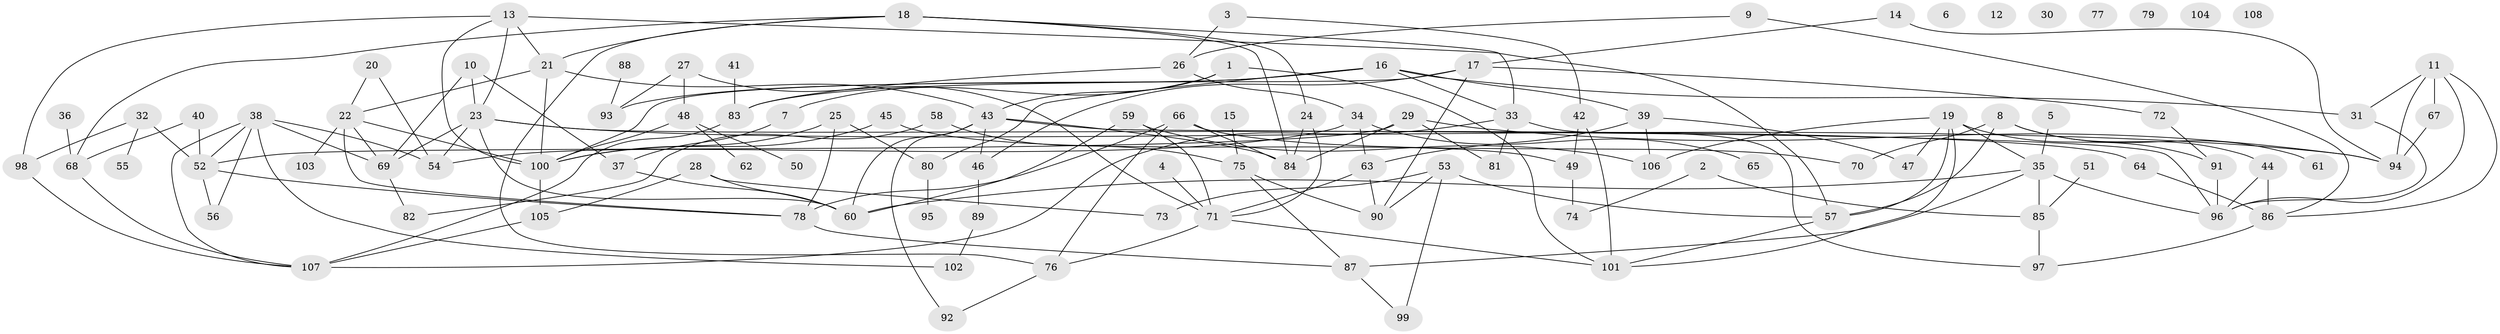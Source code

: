 // Generated by graph-tools (version 1.1) at 2025/33/03/09/25 02:33:36]
// undirected, 108 vertices, 170 edges
graph export_dot {
graph [start="1"]
  node [color=gray90,style=filled];
  1;
  2;
  3;
  4;
  5;
  6;
  7;
  8;
  9;
  10;
  11;
  12;
  13;
  14;
  15;
  16;
  17;
  18;
  19;
  20;
  21;
  22;
  23;
  24;
  25;
  26;
  27;
  28;
  29;
  30;
  31;
  32;
  33;
  34;
  35;
  36;
  37;
  38;
  39;
  40;
  41;
  42;
  43;
  44;
  45;
  46;
  47;
  48;
  49;
  50;
  51;
  52;
  53;
  54;
  55;
  56;
  57;
  58;
  59;
  60;
  61;
  62;
  63;
  64;
  65;
  66;
  67;
  68;
  69;
  70;
  71;
  72;
  73;
  74;
  75;
  76;
  77;
  78;
  79;
  80;
  81;
  82;
  83;
  84;
  85;
  86;
  87;
  88;
  89;
  90;
  91;
  92;
  93;
  94;
  95;
  96;
  97;
  98;
  99;
  100;
  101;
  102;
  103;
  104;
  105;
  106;
  107;
  108;
  1 -- 7;
  1 -- 43;
  1 -- 101;
  2 -- 74;
  2 -- 85;
  3 -- 26;
  3 -- 42;
  4 -- 71;
  5 -- 35;
  7 -- 37;
  8 -- 44;
  8 -- 57;
  8 -- 61;
  8 -- 70;
  9 -- 26;
  9 -- 86;
  10 -- 23;
  10 -- 37;
  10 -- 69;
  11 -- 31;
  11 -- 67;
  11 -- 86;
  11 -- 94;
  11 -- 96;
  13 -- 21;
  13 -- 23;
  13 -- 57;
  13 -- 98;
  13 -- 100;
  14 -- 17;
  14 -- 94;
  15 -- 75;
  16 -- 31;
  16 -- 33;
  16 -- 39;
  16 -- 80;
  16 -- 83;
  16 -- 93;
  17 -- 46;
  17 -- 72;
  17 -- 90;
  17 -- 100;
  18 -- 21;
  18 -- 24;
  18 -- 33;
  18 -- 68;
  18 -- 76;
  18 -- 84;
  19 -- 35;
  19 -- 47;
  19 -- 57;
  19 -- 91;
  19 -- 101;
  19 -- 106;
  20 -- 22;
  20 -- 54;
  21 -- 22;
  21 -- 43;
  21 -- 100;
  22 -- 69;
  22 -- 78;
  22 -- 100;
  22 -- 103;
  23 -- 54;
  23 -- 60;
  23 -- 64;
  23 -- 69;
  23 -- 94;
  24 -- 71;
  24 -- 84;
  25 -- 78;
  25 -- 80;
  25 -- 100;
  26 -- 34;
  26 -- 83;
  27 -- 48;
  27 -- 71;
  27 -- 93;
  28 -- 60;
  28 -- 73;
  28 -- 105;
  29 -- 52;
  29 -- 81;
  29 -- 84;
  29 -- 94;
  31 -- 96;
  32 -- 52;
  32 -- 55;
  32 -- 98;
  33 -- 81;
  33 -- 97;
  33 -- 107;
  34 -- 54;
  34 -- 63;
  34 -- 65;
  35 -- 60;
  35 -- 85;
  35 -- 87;
  35 -- 96;
  36 -- 68;
  37 -- 60;
  38 -- 52;
  38 -- 54;
  38 -- 56;
  38 -- 69;
  38 -- 102;
  38 -- 107;
  39 -- 47;
  39 -- 63;
  39 -- 106;
  40 -- 52;
  40 -- 68;
  41 -- 83;
  42 -- 49;
  42 -- 101;
  43 -- 46;
  43 -- 60;
  43 -- 84;
  43 -- 92;
  43 -- 96;
  44 -- 86;
  44 -- 96;
  45 -- 49;
  45 -- 100;
  46 -- 89;
  48 -- 50;
  48 -- 62;
  48 -- 100;
  49 -- 74;
  51 -- 85;
  52 -- 56;
  52 -- 78;
  53 -- 57;
  53 -- 73;
  53 -- 90;
  53 -- 99;
  57 -- 101;
  58 -- 75;
  58 -- 82;
  59 -- 60;
  59 -- 71;
  59 -- 106;
  63 -- 71;
  63 -- 90;
  64 -- 86;
  66 -- 70;
  66 -- 76;
  66 -- 78;
  66 -- 84;
  67 -- 94;
  68 -- 107;
  69 -- 82;
  71 -- 76;
  71 -- 101;
  72 -- 91;
  75 -- 87;
  75 -- 90;
  76 -- 92;
  78 -- 87;
  80 -- 95;
  83 -- 107;
  85 -- 97;
  86 -- 97;
  87 -- 99;
  88 -- 93;
  89 -- 102;
  91 -- 96;
  98 -- 107;
  100 -- 105;
  105 -- 107;
}

